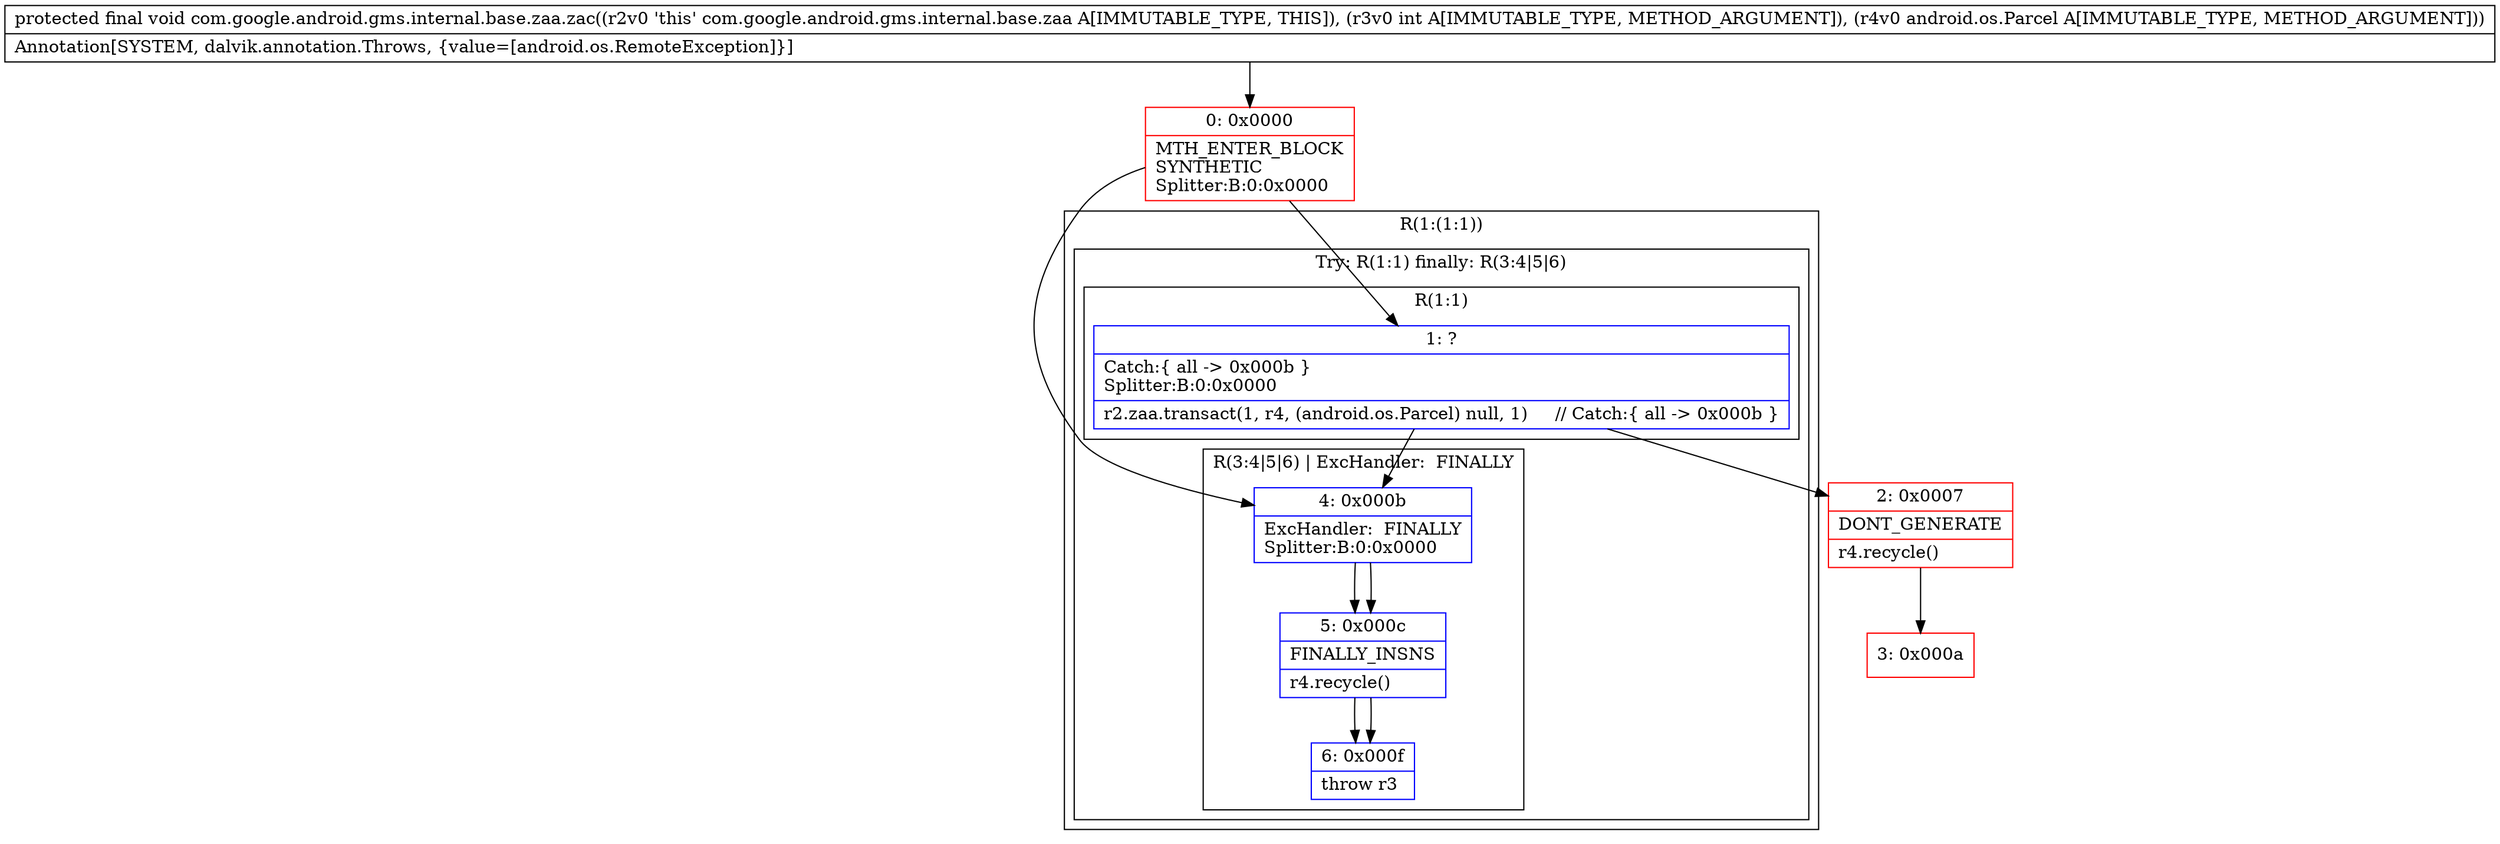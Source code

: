 digraph "CFG forcom.google.android.gms.internal.base.zaa.zac(ILandroid\/os\/Parcel;)V" {
subgraph cluster_Region_1702390931 {
label = "R(1:(1:1))";
node [shape=record,color=blue];
subgraph cluster_TryCatchRegion_230835382 {
label = "Try: R(1:1) finally: R(3:4|5|6)";
node [shape=record,color=blue];
subgraph cluster_Region_1778907838 {
label = "R(1:1)";
node [shape=record,color=blue];
Node_1 [shape=record,label="{1\:\ ?|Catch:\{ all \-\> 0x000b \}\lSplitter:B:0:0x0000\l|r2.zaa.transact(1, r4, (android.os.Parcel) null, 1)     \/\/ Catch:\{ all \-\> 0x000b \}\l}"];
}
subgraph cluster_Region_1715861958 {
label = "R(3:4|5|6) | ExcHandler:  FINALLY\l";
node [shape=record,color=blue];
Node_4 [shape=record,label="{4\:\ 0x000b|ExcHandler:  FINALLY\lSplitter:B:0:0x0000\l}"];
Node_5 [shape=record,label="{5\:\ 0x000c|FINALLY_INSNS\l|r4.recycle()\l}"];
Node_6 [shape=record,label="{6\:\ 0x000f|throw r3\l}"];
}
}
}
subgraph cluster_Region_1715861958 {
label = "R(3:4|5|6) | ExcHandler:  FINALLY\l";
node [shape=record,color=blue];
Node_4 [shape=record,label="{4\:\ 0x000b|ExcHandler:  FINALLY\lSplitter:B:0:0x0000\l}"];
Node_5 [shape=record,label="{5\:\ 0x000c|FINALLY_INSNS\l|r4.recycle()\l}"];
Node_6 [shape=record,label="{6\:\ 0x000f|throw r3\l}"];
}
Node_0 [shape=record,color=red,label="{0\:\ 0x0000|MTH_ENTER_BLOCK\lSYNTHETIC\lSplitter:B:0:0x0000\l}"];
Node_2 [shape=record,color=red,label="{2\:\ 0x0007|DONT_GENERATE\l|r4.recycle()\l}"];
Node_3 [shape=record,color=red,label="{3\:\ 0x000a}"];
MethodNode[shape=record,label="{protected final void com.google.android.gms.internal.base.zaa.zac((r2v0 'this' com.google.android.gms.internal.base.zaa A[IMMUTABLE_TYPE, THIS]), (r3v0 int A[IMMUTABLE_TYPE, METHOD_ARGUMENT]), (r4v0 android.os.Parcel A[IMMUTABLE_TYPE, METHOD_ARGUMENT]))  | Annotation[SYSTEM, dalvik.annotation.Throws, \{value=[android.os.RemoteException]\}]\l}"];
MethodNode -> Node_0;
Node_1 -> Node_2;
Node_1 -> Node_4;
Node_4 -> Node_5;
Node_5 -> Node_6;
Node_4 -> Node_5;
Node_5 -> Node_6;
Node_0 -> Node_1;
Node_0 -> Node_4;
Node_2 -> Node_3;
}

